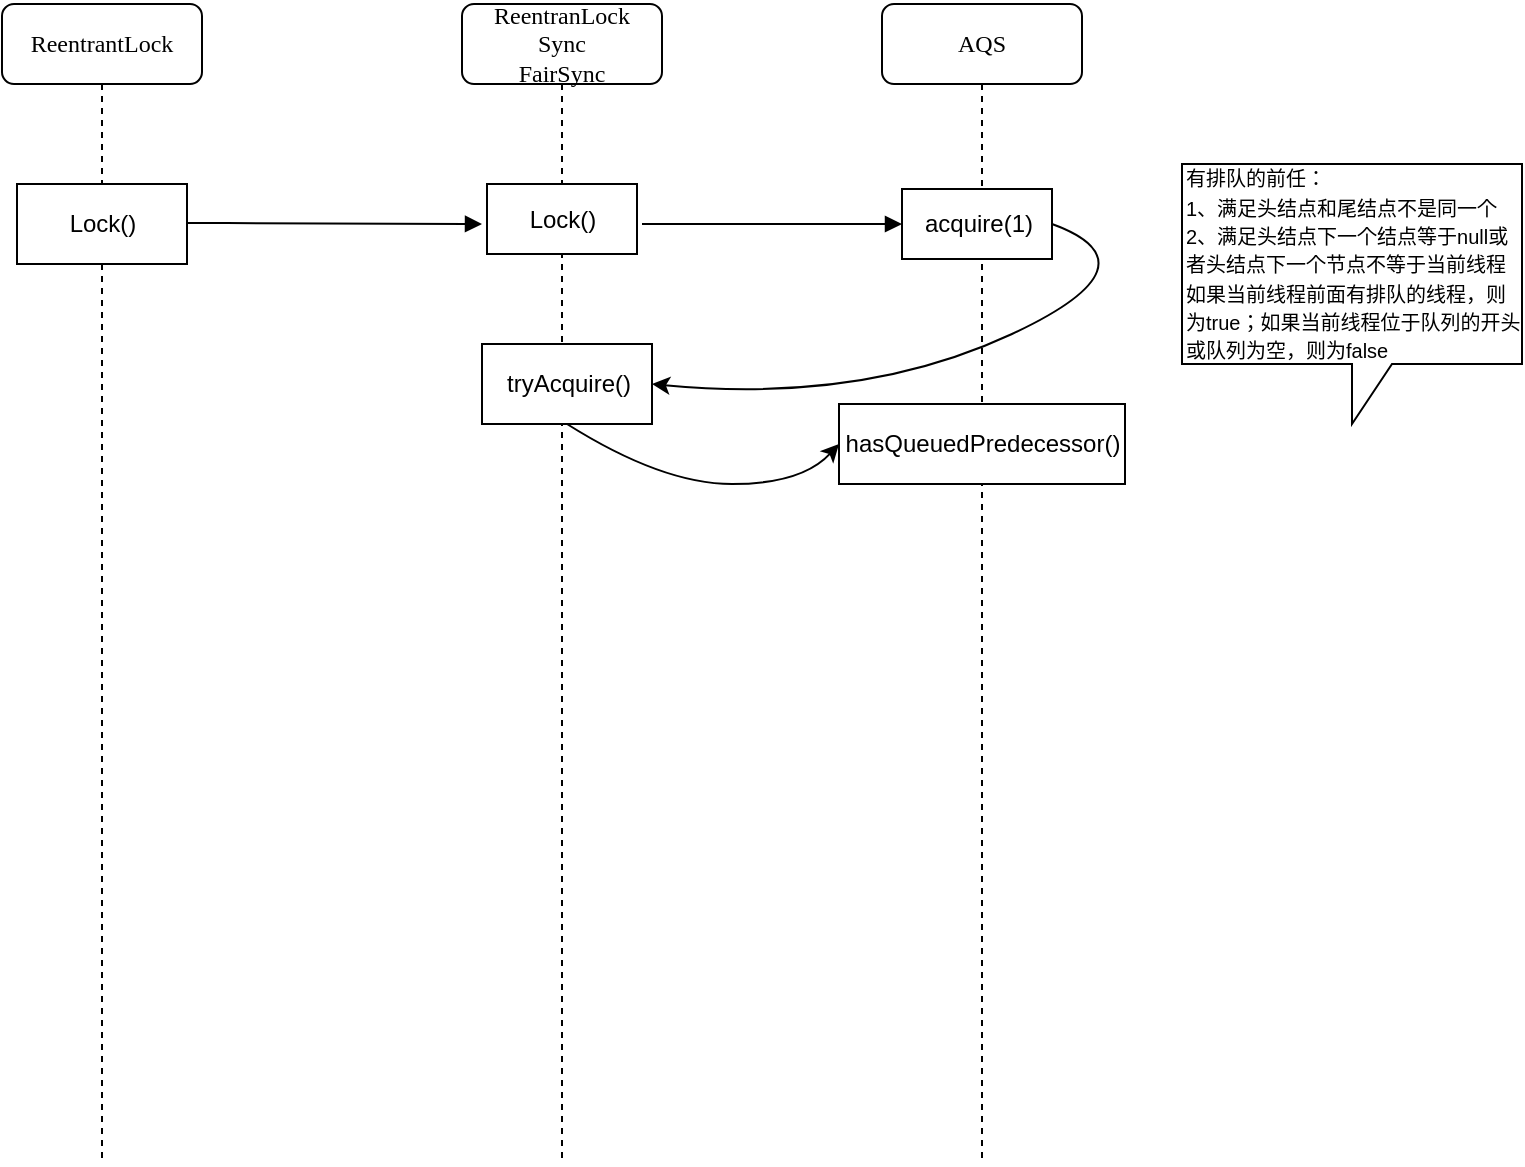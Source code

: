 <mxfile version="12.2.3" type="github" pages="1"><diagram name="Page-1" id="13e1069c-82ec-6db2-03f1-153e76fe0fe0"><mxGraphModel dx="932" dy="464" grid="1" gridSize="10" guides="1" tooltips="1" connect="1" arrows="1" fold="1" page="1" pageScale="1" pageWidth="1100" pageHeight="850" background="#ffffff" math="0" shadow="0"><root><mxCell id="0"/><mxCell id="1" parent="0"/><mxCell id="7baba1c4bc27f4b0-2" value="AQS" style="shape=umlLifeline;perimeter=lifelinePerimeter;whiteSpace=wrap;html=1;container=1;collapsible=0;recursiveResize=0;outlineConnect=0;rounded=1;shadow=0;comic=0;labelBackgroundColor=none;strokeWidth=1;fontFamily=Verdana;fontSize=12;align=center;" parent="1" vertex="1"><mxGeometry x="540" y="80" width="100" height="580" as="geometry"/></mxCell><mxCell id="fQbSarkQ8lFiSqeEQoGW-7" value="acquire(1)" style="html=1;" vertex="1" parent="7baba1c4bc27f4b0-2"><mxGeometry x="10" y="92.5" width="75" height="35" as="geometry"/></mxCell><mxCell id="7baba1c4bc27f4b0-3" value="ReentranLock&lt;br&gt;Sync&lt;br&gt;FairSync" style="shape=umlLifeline;perimeter=lifelinePerimeter;whiteSpace=wrap;html=1;container=1;collapsible=0;recursiveResize=0;outlineConnect=0;rounded=1;shadow=0;comic=0;labelBackgroundColor=none;strokeWidth=1;fontFamily=Verdana;fontSize=12;align=center;" parent="1" vertex="1"><mxGeometry x="330" y="80" width="100" height="580" as="geometry"/></mxCell><mxCell id="fQbSarkQ8lFiSqeEQoGW-3" value="Lock()" style="html=1;" vertex="1" parent="7baba1c4bc27f4b0-3"><mxGeometry x="12.5" y="90" width="75" height="35" as="geometry"/></mxCell><mxCell id="fQbSarkQ8lFiSqeEQoGW-9" value="" style="endArrow=block;endFill=1;html=1;edgeStyle=orthogonalEdgeStyle;align=left;verticalAlign=top;" edge="1" parent="7baba1c4bc27f4b0-3"><mxGeometry x="-1" relative="1" as="geometry"><mxPoint x="90" y="110" as="sourcePoint"/><mxPoint x="220" y="110" as="targetPoint"/></mxGeometry></mxCell><mxCell id="7baba1c4bc27f4b0-8" value="ReentrantLock" style="shape=umlLifeline;perimeter=lifelinePerimeter;whiteSpace=wrap;html=1;container=1;collapsible=0;recursiveResize=0;outlineConnect=0;rounded=1;shadow=0;comic=0;labelBackgroundColor=none;strokeWidth=1;fontFamily=Verdana;fontSize=12;align=center;" parent="1" vertex="1"><mxGeometry x="100" y="80" width="100" height="580" as="geometry"/></mxCell><mxCell id="fQbSarkQ8lFiSqeEQoGW-2" value="Lock()" style="html=1;" vertex="1" parent="1"><mxGeometry x="107.5" y="170" width="85" height="40" as="geometry"/></mxCell><mxCell id="fQbSarkQ8lFiSqeEQoGW-12" value="" style="curved=1;endArrow=classic;html=1;exitX=1;exitY=0.5;exitDx=0;exitDy=0;entryX=1;entryY=0.5;entryDx=0;entryDy=0;" edge="1" parent="1" source="fQbSarkQ8lFiSqeEQoGW-7" target="fQbSarkQ8lFiSqeEQoGW-13"><mxGeometry width="50" height="50" relative="1" as="geometry"><mxPoint x="680" y="290" as="sourcePoint"/><mxPoint x="730" y="240" as="targetPoint"/><Array as="points"><mxPoint x="680" y="210"/><mxPoint x="530" y="280"/></Array></mxGeometry></mxCell><mxCell id="fQbSarkQ8lFiSqeEQoGW-13" value="tryAcquire()" style="html=1;" vertex="1" parent="1"><mxGeometry x="340" y="250" width="85" height="40" as="geometry"/></mxCell><mxCell id="fQbSarkQ8lFiSqeEQoGW-14" value="" style="endArrow=block;endFill=1;html=1;edgeStyle=orthogonalEdgeStyle;align=left;verticalAlign=top;" edge="1" parent="1"><mxGeometry x="-1" relative="1" as="geometry"><mxPoint x="192.5" y="189.5" as="sourcePoint"/><mxPoint x="340" y="190" as="targetPoint"/><Array as="points"><mxPoint x="202.5" y="189.5"/><mxPoint x="202.5" y="189.5"/></Array></mxGeometry></mxCell><mxCell id="fQbSarkQ8lFiSqeEQoGW-15" value="hasQueuedPredecessor()" style="html=1;" vertex="1" parent="1"><mxGeometry x="518.5" y="280" width="143" height="40" as="geometry"/></mxCell><mxCell id="fQbSarkQ8lFiSqeEQoGW-18" value="" style="curved=1;endArrow=classic;html=1;exitX=0.5;exitY=1;exitDx=0;exitDy=0;entryX=0;entryY=0.5;entryDx=0;entryDy=0;" edge="1" parent="1" source="fQbSarkQ8lFiSqeEQoGW-13" target="fQbSarkQ8lFiSqeEQoGW-15"><mxGeometry width="50" height="50" relative="1" as="geometry"><mxPoint x="410" y="360" as="sourcePoint"/><mxPoint x="510" y="300" as="targetPoint"/><Array as="points"><mxPoint x="430" y="320"/><mxPoint x="500" y="320"/></Array></mxGeometry></mxCell><mxCell id="fQbSarkQ8lFiSqeEQoGW-19" value="&lt;font style=&quot;font-size: 10px&quot;&gt;有排队的前任：&lt;br style=&quot;font-size: 10px&quot;&gt;1、满足头结点和尾结点不是同一个&lt;br style=&quot;font-size: 10px&quot;&gt;2、满足头结点下一个结点等于null或者头结点下一个节点不等于当前线程&lt;br style=&quot;font-size: 10px&quot;&gt;如果当前线程前面有排队的线程，则为true；如果当前线程位于队列的开头或队列为空，则为false&lt;/font&gt;" style="shape=callout;whiteSpace=wrap;html=1;perimeter=calloutPerimeter;align=left;" vertex="1" parent="1"><mxGeometry x="690" y="160" width="170" height="130" as="geometry"/></mxCell></root></mxGraphModel></diagram></mxfile>